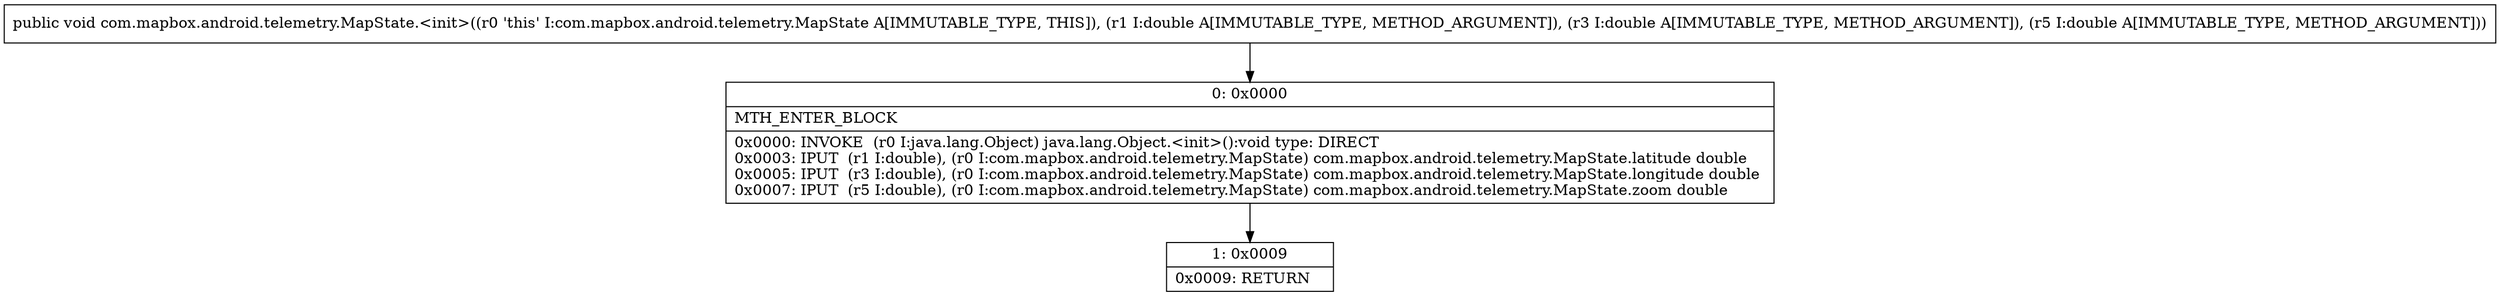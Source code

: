 digraph "CFG forcom.mapbox.android.telemetry.MapState.\<init\>(DDD)V" {
Node_0 [shape=record,label="{0\:\ 0x0000|MTH_ENTER_BLOCK\l|0x0000: INVOKE  (r0 I:java.lang.Object) java.lang.Object.\<init\>():void type: DIRECT \l0x0003: IPUT  (r1 I:double), (r0 I:com.mapbox.android.telemetry.MapState) com.mapbox.android.telemetry.MapState.latitude double \l0x0005: IPUT  (r3 I:double), (r0 I:com.mapbox.android.telemetry.MapState) com.mapbox.android.telemetry.MapState.longitude double \l0x0007: IPUT  (r5 I:double), (r0 I:com.mapbox.android.telemetry.MapState) com.mapbox.android.telemetry.MapState.zoom double \l}"];
Node_1 [shape=record,label="{1\:\ 0x0009|0x0009: RETURN   \l}"];
MethodNode[shape=record,label="{public void com.mapbox.android.telemetry.MapState.\<init\>((r0 'this' I:com.mapbox.android.telemetry.MapState A[IMMUTABLE_TYPE, THIS]), (r1 I:double A[IMMUTABLE_TYPE, METHOD_ARGUMENT]), (r3 I:double A[IMMUTABLE_TYPE, METHOD_ARGUMENT]), (r5 I:double A[IMMUTABLE_TYPE, METHOD_ARGUMENT])) }"];
MethodNode -> Node_0;
Node_0 -> Node_1;
}

